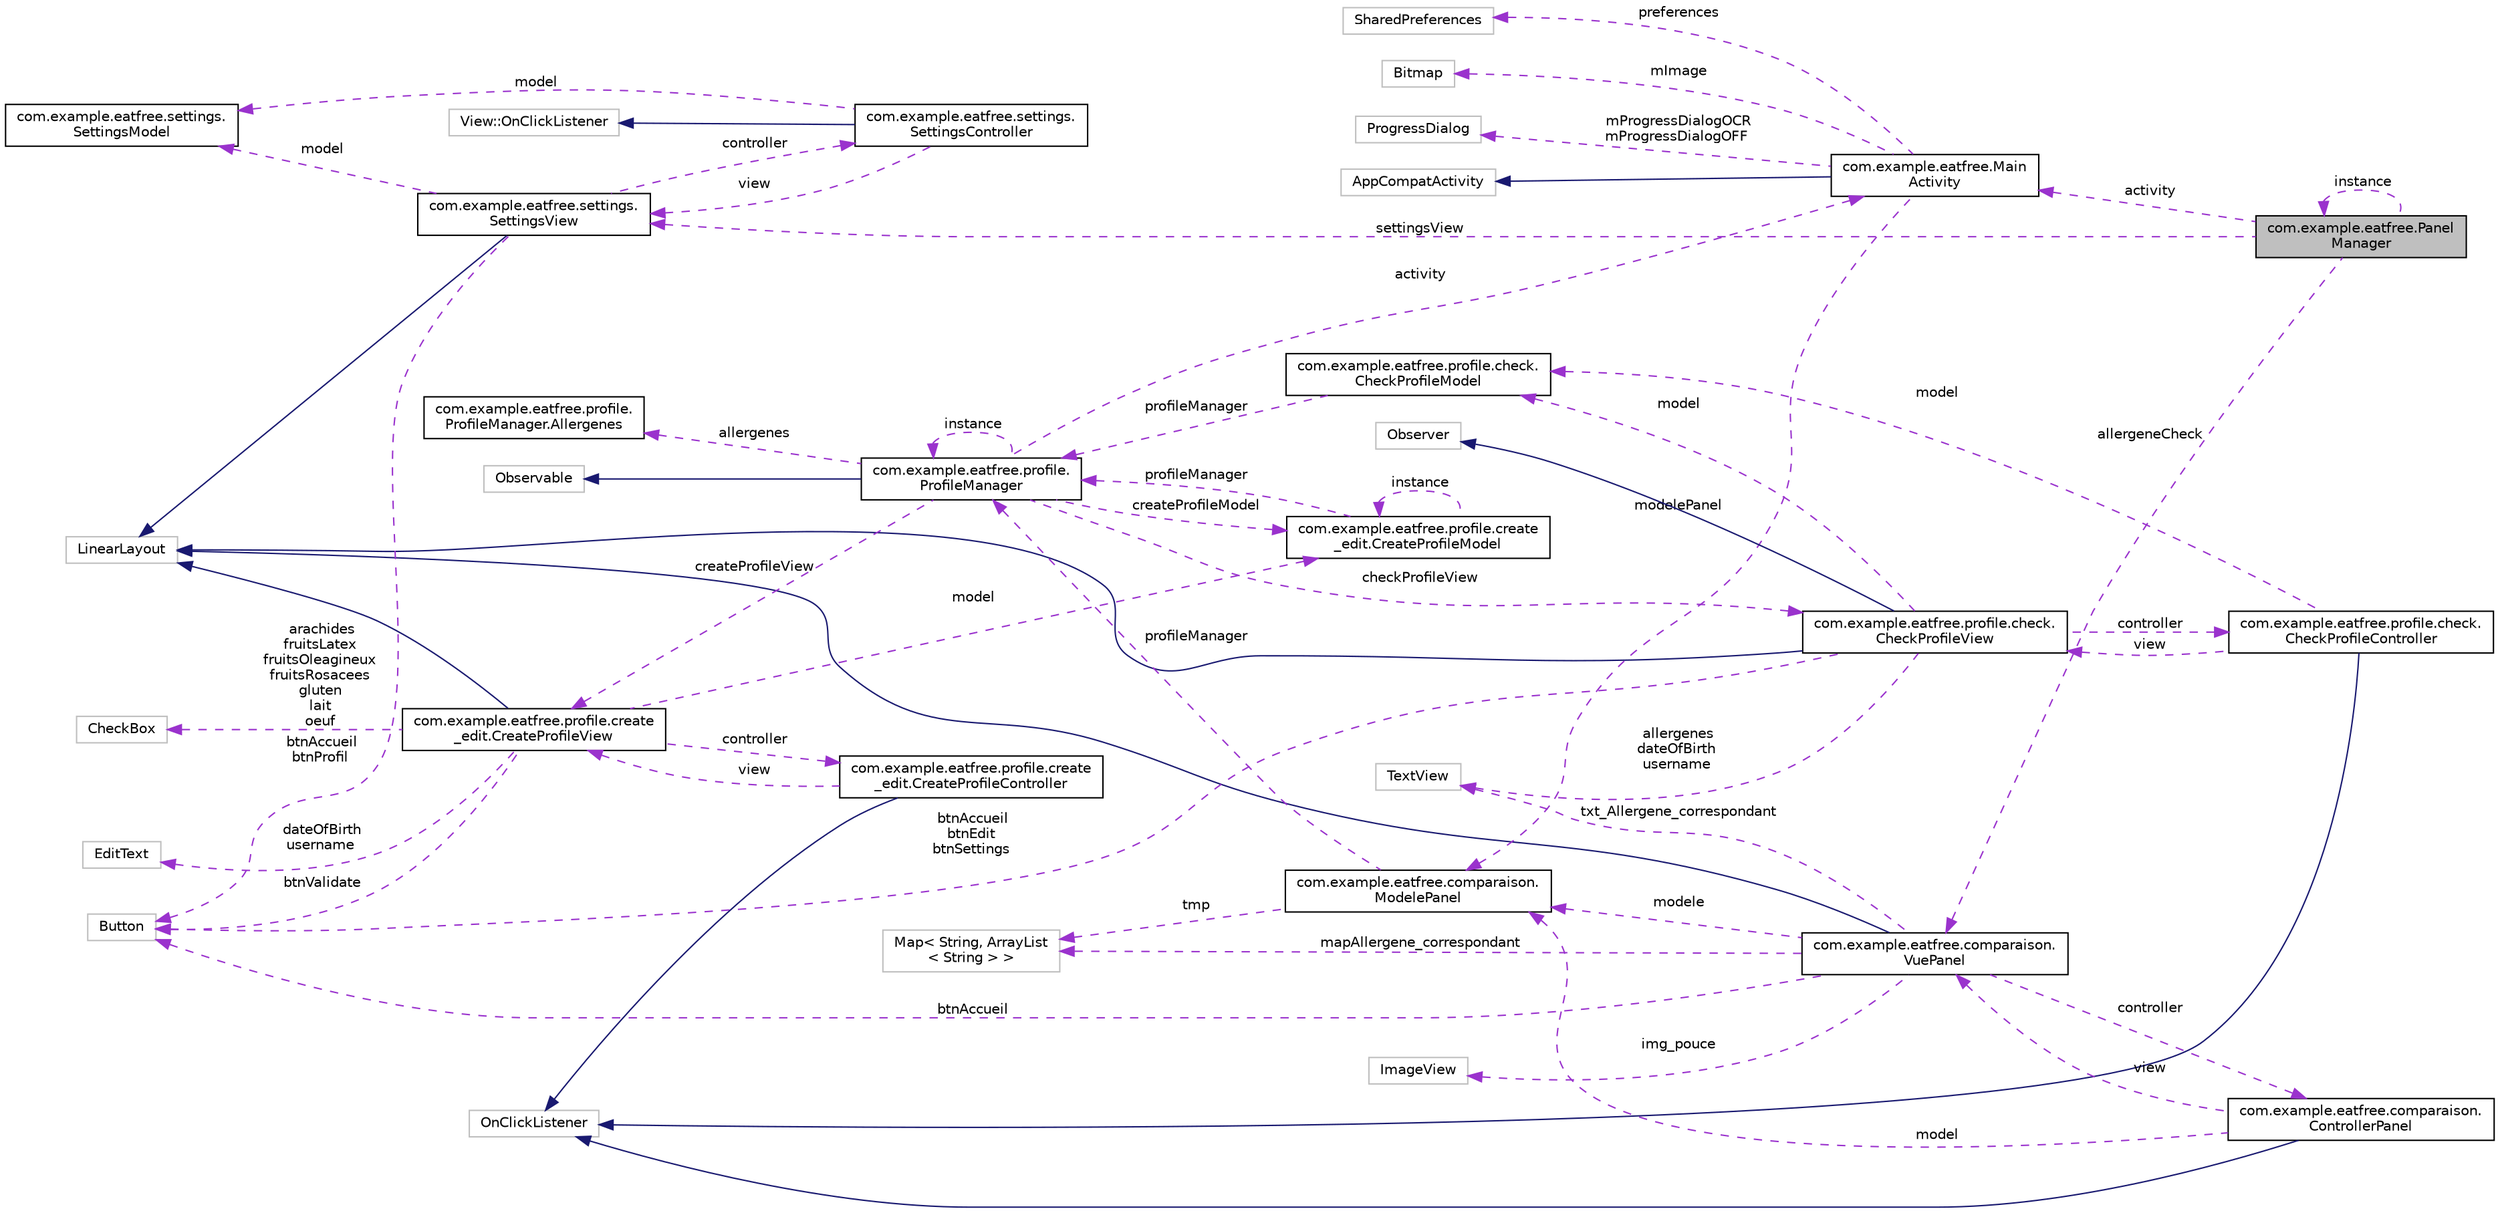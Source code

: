 digraph "com.example.eatfree.PanelManager"
{
 // LATEX_PDF_SIZE
  edge [fontname="Helvetica",fontsize="10",labelfontname="Helvetica",labelfontsize="10"];
  node [fontname="Helvetica",fontsize="10",shape=record];
  rankdir="LR";
  Node1 [label="com.example.eatfree.Panel\lManager",height=0.2,width=0.4,color="black", fillcolor="grey75", style="filled", fontcolor="black",tooltip=" "];
  Node2 -> Node1 [dir="back",color="darkorchid3",fontsize="10",style="dashed",label=" settingsView" ,fontname="Helvetica"];
  Node2 [label="com.example.eatfree.settings.\lSettingsView",height=0.2,width=0.4,color="black", fillcolor="white", style="filled",URL="$classcom_1_1example_1_1eatfree_1_1settings_1_1_settings_view.html",tooltip=" "];
  Node3 -> Node2 [dir="back",color="midnightblue",fontsize="10",style="solid",fontname="Helvetica"];
  Node3 [label="LinearLayout",height=0.2,width=0.4,color="grey75", fillcolor="white", style="filled",tooltip=" "];
  Node4 -> Node2 [dir="back",color="darkorchid3",fontsize="10",style="dashed",label=" model" ,fontname="Helvetica"];
  Node4 [label="com.example.eatfree.settings.\lSettingsModel",height=0.2,width=0.4,color="black", fillcolor="white", style="filled",URL="$classcom_1_1example_1_1eatfree_1_1settings_1_1_settings_model.html",tooltip=" "];
  Node5 -> Node2 [dir="back",color="darkorchid3",fontsize="10",style="dashed",label=" btnAccueil\nbtnProfil" ,fontname="Helvetica"];
  Node5 [label="Button",height=0.2,width=0.4,color="grey75", fillcolor="white", style="filled",tooltip=" "];
  Node6 -> Node2 [dir="back",color="darkorchid3",fontsize="10",style="dashed",label=" controller" ,fontname="Helvetica"];
  Node6 [label="com.example.eatfree.settings.\lSettingsController",height=0.2,width=0.4,color="black", fillcolor="white", style="filled",URL="$classcom_1_1example_1_1eatfree_1_1settings_1_1_settings_controller.html",tooltip=" "];
  Node7 -> Node6 [dir="back",color="midnightblue",fontsize="10",style="solid",fontname="Helvetica"];
  Node7 [label="View::OnClickListener",height=0.2,width=0.4,color="grey75", fillcolor="white", style="filled",tooltip=" "];
  Node4 -> Node6 [dir="back",color="darkorchid3",fontsize="10",style="dashed",label=" model" ,fontname="Helvetica"];
  Node2 -> Node6 [dir="back",color="darkorchid3",fontsize="10",style="dashed",label=" view" ,fontname="Helvetica"];
  Node8 -> Node1 [dir="back",color="darkorchid3",fontsize="10",style="dashed",label=" activity" ,fontname="Helvetica"];
  Node8 [label="com.example.eatfree.Main\lActivity",height=0.2,width=0.4,color="black", fillcolor="white", style="filled",URL="$classcom_1_1example_1_1eatfree_1_1_main_activity.html",tooltip=" "];
  Node9 -> Node8 [dir="back",color="midnightblue",fontsize="10",style="solid",fontname="Helvetica"];
  Node9 [label="AppCompatActivity",height=0.2,width=0.4,color="grey75", fillcolor="white", style="filled",tooltip=" "];
  Node10 -> Node8 [dir="back",color="darkorchid3",fontsize="10",style="dashed",label=" preferences" ,fontname="Helvetica"];
  Node10 [label="SharedPreferences",height=0.2,width=0.4,color="grey75", fillcolor="white", style="filled",tooltip=" "];
  Node11 -> Node8 [dir="back",color="darkorchid3",fontsize="10",style="dashed",label=" modelePanel" ,fontname="Helvetica"];
  Node11 [label="com.example.eatfree.comparaison.\lModelePanel",height=0.2,width=0.4,color="black", fillcolor="white", style="filled",URL="$classcom_1_1example_1_1eatfree_1_1comparaison_1_1_modele_panel.html",tooltip=" "];
  Node12 -> Node11 [dir="back",color="darkorchid3",fontsize="10",style="dashed",label=" tmp" ,fontname="Helvetica"];
  Node12 [label="Map\< String, ArrayList\l\< String \> \>",height=0.2,width=0.4,color="grey75", fillcolor="white", style="filled",tooltip=" "];
  Node13 -> Node11 [dir="back",color="darkorchid3",fontsize="10",style="dashed",label=" profileManager" ,fontname="Helvetica"];
  Node13 [label="com.example.eatfree.profile.\lProfileManager",height=0.2,width=0.4,color="black", fillcolor="white", style="filled",URL="$classcom_1_1example_1_1eatfree_1_1profile_1_1_profile_manager.html",tooltip=" "];
  Node14 -> Node13 [dir="back",color="midnightblue",fontsize="10",style="solid",fontname="Helvetica"];
  Node14 [label="Observable",height=0.2,width=0.4,color="grey75", fillcolor="white", style="filled",tooltip=" "];
  Node15 -> Node13 [dir="back",color="darkorchid3",fontsize="10",style="dashed",label=" createProfileView" ,fontname="Helvetica"];
  Node15 [label="com.example.eatfree.profile.create\l_edit.CreateProfileView",height=0.2,width=0.4,color="black", fillcolor="white", style="filled",URL="$classcom_1_1example_1_1eatfree_1_1profile_1_1create__edit_1_1_create_profile_view.html",tooltip=" "];
  Node3 -> Node15 [dir="back",color="midnightblue",fontsize="10",style="solid",fontname="Helvetica"];
  Node5 -> Node15 [dir="back",color="darkorchid3",fontsize="10",style="dashed",label=" btnValidate" ,fontname="Helvetica"];
  Node16 -> Node15 [dir="back",color="darkorchid3",fontsize="10",style="dashed",label=" arachides\nfruitsLatex\nfruitsOleagineux\nfruitsRosacees\ngluten\nlait\noeuf" ,fontname="Helvetica"];
  Node16 [label="CheckBox",height=0.2,width=0.4,color="grey75", fillcolor="white", style="filled",tooltip=" "];
  Node17 -> Node15 [dir="back",color="darkorchid3",fontsize="10",style="dashed",label=" dateOfBirth\nusername" ,fontname="Helvetica"];
  Node17 [label="EditText",height=0.2,width=0.4,color="grey75", fillcolor="white", style="filled",tooltip=" "];
  Node18 -> Node15 [dir="back",color="darkorchid3",fontsize="10",style="dashed",label=" controller" ,fontname="Helvetica"];
  Node18 [label="com.example.eatfree.profile.create\l_edit.CreateProfileController",height=0.2,width=0.4,color="black", fillcolor="white", style="filled",URL="$classcom_1_1example_1_1eatfree_1_1profile_1_1create__edit_1_1_create_profile_controller.html",tooltip=" "];
  Node19 -> Node18 [dir="back",color="midnightblue",fontsize="10",style="solid",fontname="Helvetica"];
  Node19 [label="OnClickListener",height=0.2,width=0.4,color="grey75", fillcolor="white", style="filled",tooltip=" "];
  Node15 -> Node18 [dir="back",color="darkorchid3",fontsize="10",style="dashed",label=" view" ,fontname="Helvetica"];
  Node20 -> Node15 [dir="back",color="darkorchid3",fontsize="10",style="dashed",label=" model" ,fontname="Helvetica"];
  Node20 [label="com.example.eatfree.profile.create\l_edit.CreateProfileModel",height=0.2,width=0.4,color="black", fillcolor="white", style="filled",URL="$classcom_1_1example_1_1eatfree_1_1profile_1_1create__edit_1_1_create_profile_model.html",tooltip=" "];
  Node13 -> Node20 [dir="back",color="darkorchid3",fontsize="10",style="dashed",label=" profileManager" ,fontname="Helvetica"];
  Node20 -> Node20 [dir="back",color="darkorchid3",fontsize="10",style="dashed",label=" instance" ,fontname="Helvetica"];
  Node21 -> Node13 [dir="back",color="darkorchid3",fontsize="10",style="dashed",label=" checkProfileView" ,fontname="Helvetica"];
  Node21 [label="com.example.eatfree.profile.check.\lCheckProfileView",height=0.2,width=0.4,color="black", fillcolor="white", style="filled",URL="$classcom_1_1example_1_1eatfree_1_1profile_1_1check_1_1_check_profile_view.html",tooltip=" "];
  Node3 -> Node21 [dir="back",color="midnightblue",fontsize="10",style="solid",fontname="Helvetica"];
  Node22 -> Node21 [dir="back",color="midnightblue",fontsize="10",style="solid",fontname="Helvetica"];
  Node22 [label="Observer",height=0.2,width=0.4,color="grey75", fillcolor="white", style="filled",tooltip=" "];
  Node23 -> Node21 [dir="back",color="darkorchid3",fontsize="10",style="dashed",label=" controller" ,fontname="Helvetica"];
  Node23 [label="com.example.eatfree.profile.check.\lCheckProfileController",height=0.2,width=0.4,color="black", fillcolor="white", style="filled",URL="$classcom_1_1example_1_1eatfree_1_1profile_1_1check_1_1_check_profile_controller.html",tooltip=" "];
  Node19 -> Node23 [dir="back",color="midnightblue",fontsize="10",style="solid",fontname="Helvetica"];
  Node21 -> Node23 [dir="back",color="darkorchid3",fontsize="10",style="dashed",label=" view" ,fontname="Helvetica"];
  Node24 -> Node23 [dir="back",color="darkorchid3",fontsize="10",style="dashed",label=" model" ,fontname="Helvetica"];
  Node24 [label="com.example.eatfree.profile.check.\lCheckProfileModel",height=0.2,width=0.4,color="black", fillcolor="white", style="filled",URL="$classcom_1_1example_1_1eatfree_1_1profile_1_1check_1_1_check_profile_model.html",tooltip=" "];
  Node13 -> Node24 [dir="back",color="darkorchid3",fontsize="10",style="dashed",label=" profileManager" ,fontname="Helvetica"];
  Node5 -> Node21 [dir="back",color="darkorchid3",fontsize="10",style="dashed",label=" btnAccueil\nbtnEdit\nbtnSettings" ,fontname="Helvetica"];
  Node24 -> Node21 [dir="back",color="darkorchid3",fontsize="10",style="dashed",label=" model" ,fontname="Helvetica"];
  Node25 -> Node21 [dir="back",color="darkorchid3",fontsize="10",style="dashed",label=" allergenes\ndateOfBirth\nusername" ,fontname="Helvetica"];
  Node25 [label="TextView",height=0.2,width=0.4,color="grey75", fillcolor="white", style="filled",tooltip=" "];
  Node13 -> Node13 [dir="back",color="darkorchid3",fontsize="10",style="dashed",label=" instance" ,fontname="Helvetica"];
  Node26 -> Node13 [dir="back",color="darkorchid3",fontsize="10",style="dashed",label=" allergenes" ,fontname="Helvetica"];
  Node26 [label="com.example.eatfree.profile.\lProfileManager.Allergenes",height=0.2,width=0.4,color="black", fillcolor="white", style="filled",URL="$enumcom_1_1example_1_1eatfree_1_1profile_1_1_profile_manager_1_1_allergenes.html",tooltip="énumération des familles d'allergènes."];
  Node8 -> Node13 [dir="back",color="darkorchid3",fontsize="10",style="dashed",label=" activity" ,fontname="Helvetica"];
  Node20 -> Node13 [dir="back",color="darkorchid3",fontsize="10",style="dashed",label=" createProfileModel" ,fontname="Helvetica"];
  Node27 -> Node8 [dir="back",color="darkorchid3",fontsize="10",style="dashed",label=" mImage" ,fontname="Helvetica"];
  Node27 [label="Bitmap",height=0.2,width=0.4,color="grey75", fillcolor="white", style="filled",tooltip=" "];
  Node28 -> Node8 [dir="back",color="darkorchid3",fontsize="10",style="dashed",label=" mProgressDialogOCR\nmProgressDialogOFF" ,fontname="Helvetica"];
  Node28 [label="ProgressDialog",height=0.2,width=0.4,color="grey75", fillcolor="white", style="filled",tooltip=" "];
  Node29 -> Node1 [dir="back",color="darkorchid3",fontsize="10",style="dashed",label=" allergeneCheck" ,fontname="Helvetica"];
  Node29 [label="com.example.eatfree.comparaison.\lVuePanel",height=0.2,width=0.4,color="black", fillcolor="white", style="filled",URL="$classcom_1_1example_1_1eatfree_1_1comparaison_1_1_vue_panel.html",tooltip=" "];
  Node3 -> Node29 [dir="back",color="midnightblue",fontsize="10",style="solid",fontname="Helvetica"];
  Node30 -> Node29 [dir="back",color="darkorchid3",fontsize="10",style="dashed",label=" controller" ,fontname="Helvetica"];
  Node30 [label="com.example.eatfree.comparaison.\lControllerPanel",height=0.2,width=0.4,color="black", fillcolor="white", style="filled",URL="$classcom_1_1example_1_1eatfree_1_1comparaison_1_1_controller_panel.html",tooltip=" "];
  Node19 -> Node30 [dir="back",color="midnightblue",fontsize="10",style="solid",fontname="Helvetica"];
  Node11 -> Node30 [dir="back",color="darkorchid3",fontsize="10",style="dashed",label=" model" ,fontname="Helvetica"];
  Node29 -> Node30 [dir="back",color="darkorchid3",fontsize="10",style="dashed",label=" view" ,fontname="Helvetica"];
  Node12 -> Node29 [dir="back",color="darkorchid3",fontsize="10",style="dashed",label=" mapAllergene_correspondant" ,fontname="Helvetica"];
  Node5 -> Node29 [dir="back",color="darkorchid3",fontsize="10",style="dashed",label=" btnAccueil" ,fontname="Helvetica"];
  Node31 -> Node29 [dir="back",color="darkorchid3",fontsize="10",style="dashed",label=" img_pouce" ,fontname="Helvetica"];
  Node31 [label="ImageView",height=0.2,width=0.4,color="grey75", fillcolor="white", style="filled",tooltip=" "];
  Node11 -> Node29 [dir="back",color="darkorchid3",fontsize="10",style="dashed",label=" modele" ,fontname="Helvetica"];
  Node25 -> Node29 [dir="back",color="darkorchid3",fontsize="10",style="dashed",label=" txt_Allergene_correspondant" ,fontname="Helvetica"];
  Node1 -> Node1 [dir="back",color="darkorchid3",fontsize="10",style="dashed",label=" instance" ,fontname="Helvetica"];
}
